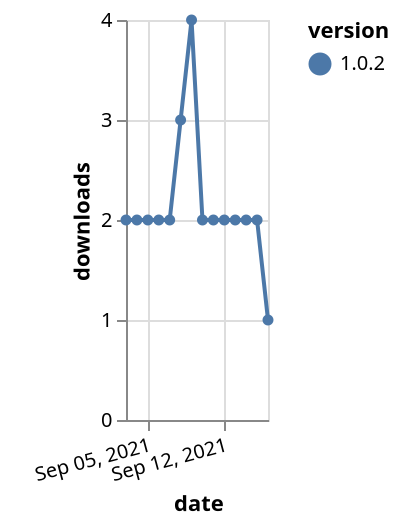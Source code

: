 {"$schema": "https://vega.github.io/schema/vega-lite/v5.json", "description": "A simple bar chart with embedded data.", "data": {"values": [{"date": "2021-09-03", "total": 4564, "delta": 2, "version": "1.0.2"}, {"date": "2021-09-04", "total": 4566, "delta": 2, "version": "1.0.2"}, {"date": "2021-09-05", "total": 4568, "delta": 2, "version": "1.0.2"}, {"date": "2021-09-06", "total": 4570, "delta": 2, "version": "1.0.2"}, {"date": "2021-09-07", "total": 4572, "delta": 2, "version": "1.0.2"}, {"date": "2021-09-08", "total": 4575, "delta": 3, "version": "1.0.2"}, {"date": "2021-09-09", "total": 4579, "delta": 4, "version": "1.0.2"}, {"date": "2021-09-10", "total": 4581, "delta": 2, "version": "1.0.2"}, {"date": "2021-09-11", "total": 4583, "delta": 2, "version": "1.0.2"}, {"date": "2021-09-12", "total": 4585, "delta": 2, "version": "1.0.2"}, {"date": "2021-09-13", "total": 4587, "delta": 2, "version": "1.0.2"}, {"date": "2021-09-14", "total": 4589, "delta": 2, "version": "1.0.2"}, {"date": "2021-09-15", "total": 4591, "delta": 2, "version": "1.0.2"}, {"date": "2021-09-16", "total": 4592, "delta": 1, "version": "1.0.2"}]}, "width": "container", "mark": {"type": "line", "point": {"filled": true}}, "encoding": {"x": {"field": "date", "type": "temporal", "timeUnit": "yearmonthdate", "title": "date", "axis": {"labelAngle": -15}}, "y": {"field": "delta", "type": "quantitative", "title": "downloads"}, "color": {"field": "version", "type": "nominal"}, "tooltip": {"field": "delta"}}}